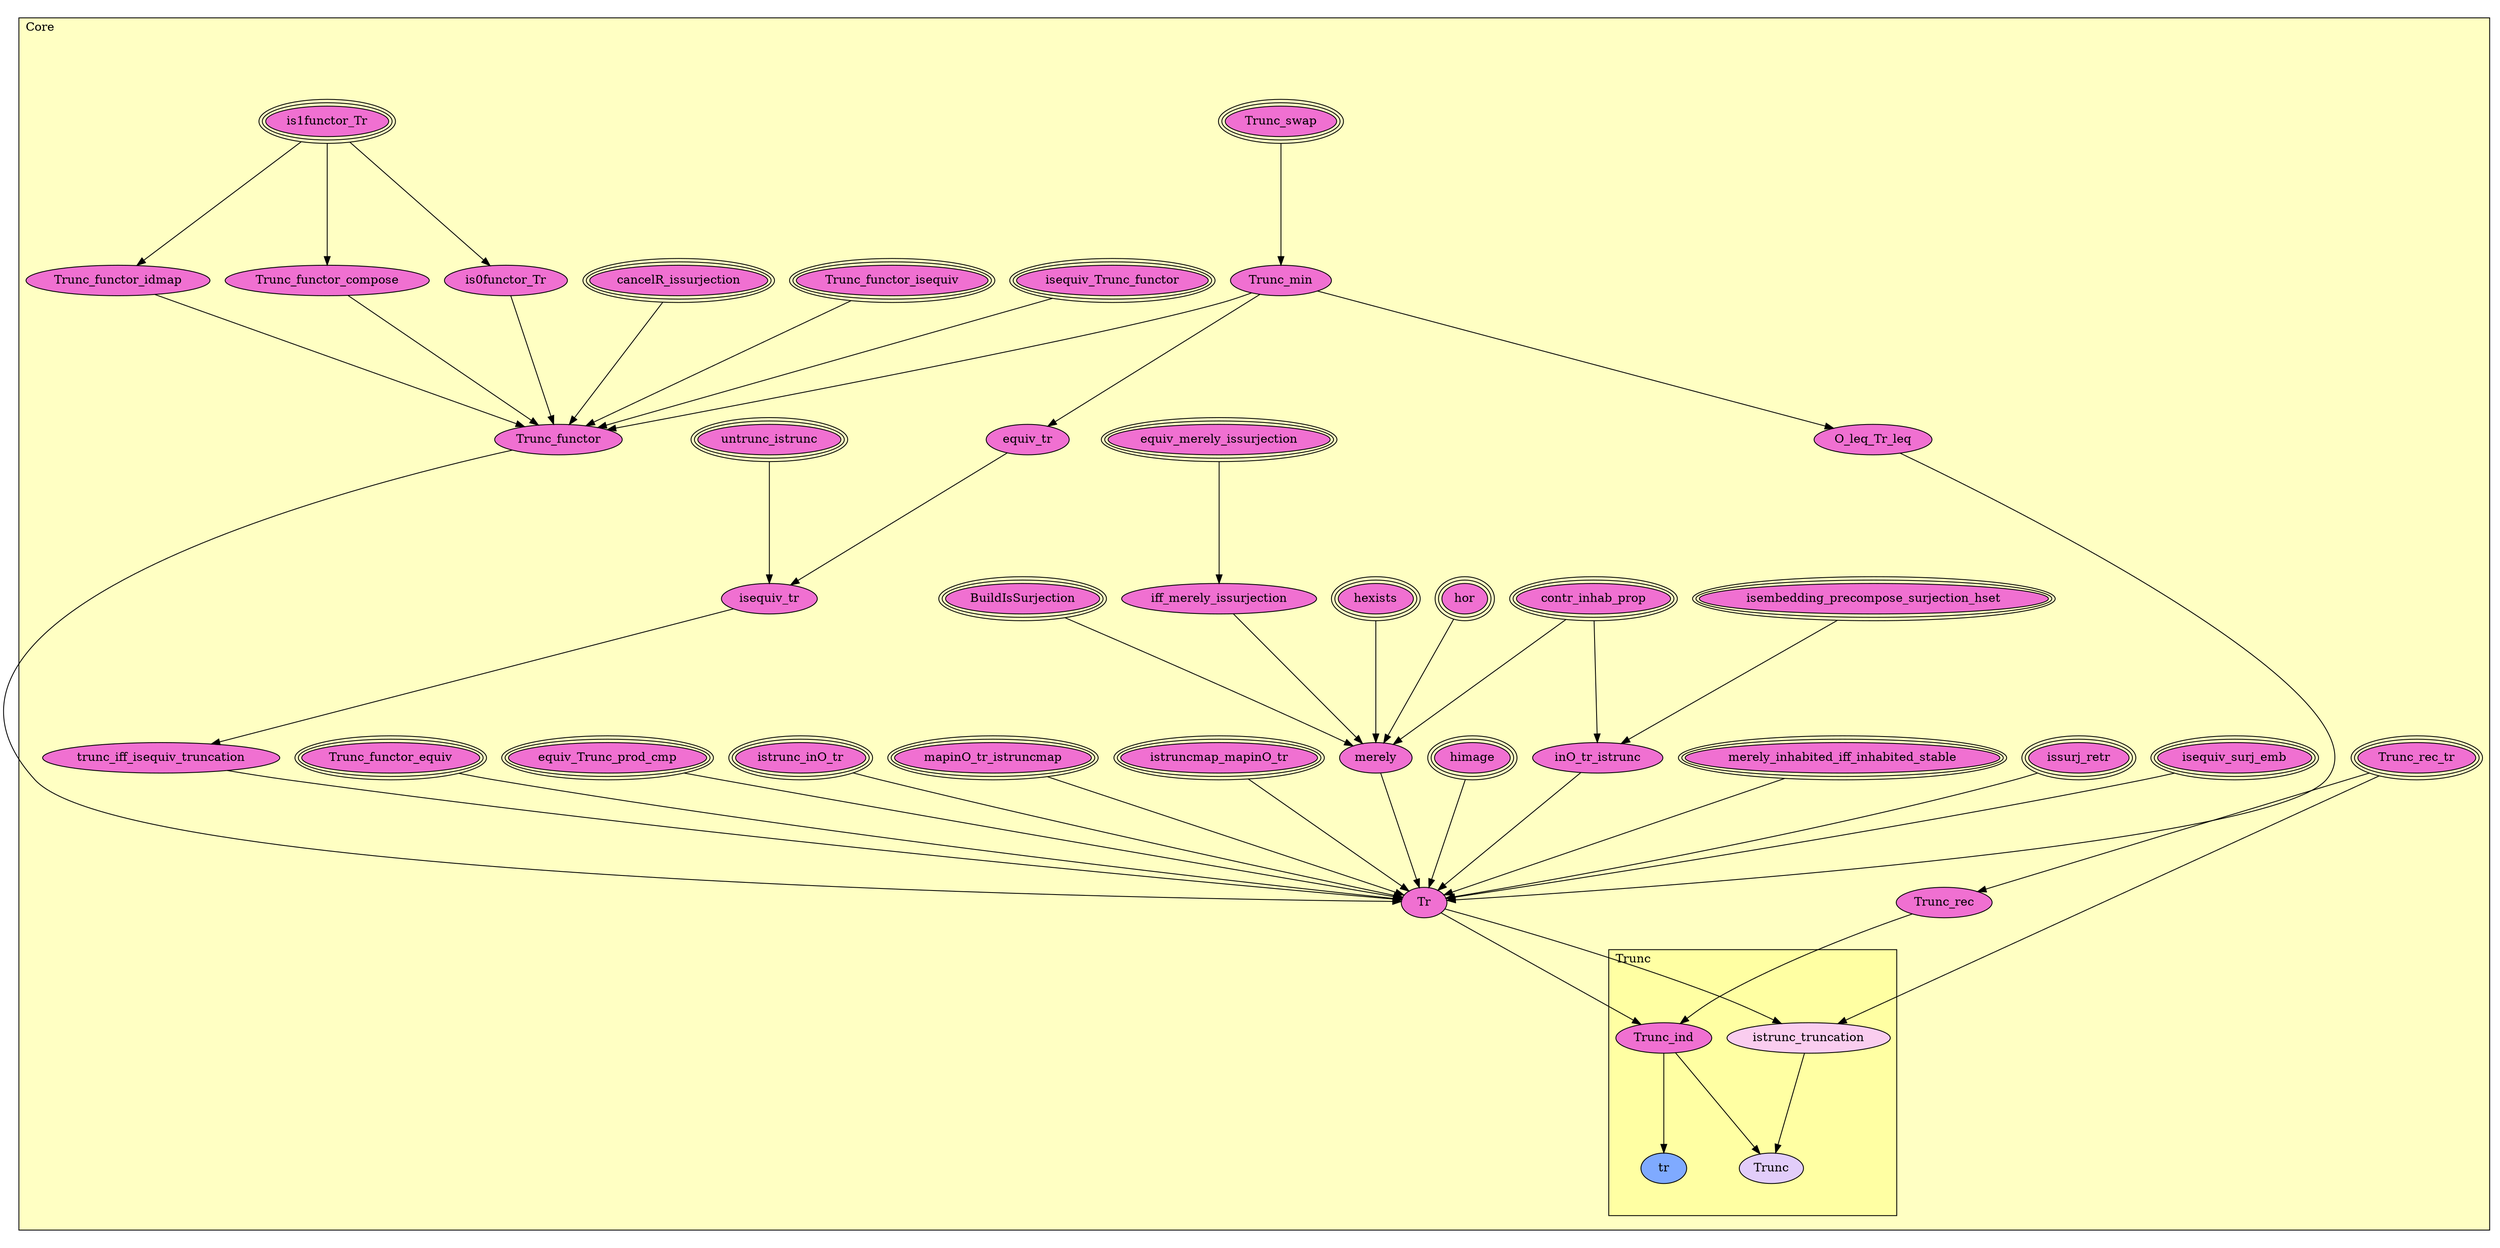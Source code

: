 digraph HoTT_Truncations_Core {
  graph [ratio=0.5]
  node [style=filled]
Core_Trunc_Trunc_ind [label="Trunc_ind", URL=<Core.html#Trunc.Trunc_ind>, fillcolor="#F070D1"] ;
Core_Trunc_istrunc_truncation [label="istrunc_truncation", URL=<Core.html#Trunc.istrunc_truncation>, fillcolor="#FACDEF"] ;
Core_Trunc_tr [label="tr", URL=<Core.html#Trunc.tr>, fillcolor="#7FAAFF"] ;
Core_Trunc_Trunc [label="Trunc", URL=<Core.html#Trunc.Trunc>, fillcolor="#E2CDFA"] ;
Core_Trunc_swap [label="Trunc_swap", URL=<Core.html#Trunc_swap>, peripheries=3, fillcolor="#F070D1"] ;
Core_Trunc_min [label="Trunc_min", URL=<Core.html#Trunc_min>, fillcolor="#F070D1"] ;
Core_O_leq_Tr_leq [label="O_leq_Tr_leq", URL=<Core.html#O_leq_Tr_leq>, fillcolor="#F070D1"] ;
Core_isembedding_precompose_surjection_hset [label="isembedding_precompose_surjection_hset", URL=<Core.html#isembedding_precompose_surjection_hset>, peripheries=3, fillcolor="#F070D1"] ;
Core_isequiv_surj_emb [label="isequiv_surj_emb", URL=<Core.html#isequiv_surj_emb>, peripheries=3, fillcolor="#F070D1"] ;
Core_issurj_retr [label="issurj_retr", URL=<Core.html#issurj_retr>, peripheries=3, fillcolor="#F070D1"] ;
Core_cancelR_issurjection [label="cancelR_issurjection", URL=<Core.html#cancelR_issurjection>, peripheries=3, fillcolor="#F070D1"] ;
Core_equiv_merely_issurjection [label="equiv_merely_issurjection", URL=<Core.html#equiv_merely_issurjection>, peripheries=3, fillcolor="#F070D1"] ;
Core_iff_merely_issurjection [label="iff_merely_issurjection", URL=<Core.html#iff_merely_issurjection>, fillcolor="#F070D1"] ;
Core_BuildIsSurjection [label="BuildIsSurjection", URL=<Core.html#BuildIsSurjection>, peripheries=3, fillcolor="#F070D1"] ;
Core_merely_inhabited_iff_inhabited_stable [label="merely_inhabited_iff_inhabited_stable", URL=<Core.html#merely_inhabited_iff_inhabited_stable>, peripheries=3, fillcolor="#F070D1"] ;
Core_contr_inhab_prop [label="contr_inhab_prop", URL=<Core.html#contr_inhab_prop>, peripheries=3, fillcolor="#F070D1"] ;
Core_himage [label="himage", URL=<Core.html#himage>, peripheries=3, fillcolor="#F070D1"] ;
Core_hor [label="hor", URL=<Core.html#hor>, peripheries=3, fillcolor="#F070D1"] ;
Core_hexists [label="hexists", URL=<Core.html#hexists>, peripheries=3, fillcolor="#F070D1"] ;
Core_merely [label="merely", URL=<Core.html#merely>, fillcolor="#F070D1"] ;
Core_istruncmap_mapinO_tr [label="istruncmap_mapinO_tr", URL=<Core.html#istruncmap_mapinO_tr>, peripheries=3, fillcolor="#F070D1"] ;
Core_mapinO_tr_istruncmap [label="mapinO_tr_istruncmap", URL=<Core.html#mapinO_tr_istruncmap>, peripheries=3, fillcolor="#F070D1"] ;
Core_istrunc_inO_tr [label="istrunc_inO_tr", URL=<Core.html#istrunc_inO_tr>, peripheries=3, fillcolor="#F070D1"] ;
Core_inO_tr_istrunc [label="inO_tr_istrunc", URL=<Core.html#inO_tr_istrunc>, fillcolor="#F070D1"] ;
Core_is1functor_Tr [label="is1functor_Tr", URL=<Core.html#is1functor_Tr>, peripheries=3, fillcolor="#F070D1"] ;
Core_equiv_Trunc_prod_cmp [label="equiv_Trunc_prod_cmp", URL=<Core.html#equiv_Trunc_prod_cmp>, peripheries=3, fillcolor="#F070D1"] ;
Core_isequiv_Trunc_functor [label="isequiv_Trunc_functor", URL=<Core.html#isequiv_Trunc_functor>, peripheries=3, fillcolor="#F070D1"] ;
Core_Trunc_functor_idmap [label="Trunc_functor_idmap", URL=<Core.html#Trunc_functor_idmap>, fillcolor="#F070D1"] ;
Core_Trunc_functor_compose [label="Trunc_functor_compose", URL=<Core.html#Trunc_functor_compose>, fillcolor="#F070D1"] ;
Core_Trunc_functor_equiv [label="Trunc_functor_equiv", URL=<Core.html#Trunc_functor_equiv>, peripheries=3, fillcolor="#F070D1"] ;
Core_Trunc_functor_isequiv [label="Trunc_functor_isequiv", URL=<Core.html#Trunc_functor_isequiv>, peripheries=3, fillcolor="#F070D1"] ;
Core_is0functor_Tr [label="is0functor_Tr", URL=<Core.html#is0functor_Tr>, fillcolor="#F070D1"] ;
Core_Trunc_functor [label="Trunc_functor", URL=<Core.html#Trunc_functor>, fillcolor="#F070D1"] ;
Core_untrunc_istrunc [label="untrunc_istrunc", URL=<Core.html#untrunc_istrunc>, peripheries=3, fillcolor="#F070D1"] ;
Core_equiv_tr [label="equiv_tr", URL=<Core.html#equiv_tr>, fillcolor="#F070D1"] ;
Core_isequiv_tr [label="isequiv_tr", URL=<Core.html#isequiv_tr>, fillcolor="#F070D1"] ;
Core_trunc_iff_isequiv_truncation [label="trunc_iff_isequiv_truncation", URL=<Core.html#trunc_iff_isequiv_truncation>, fillcolor="#F070D1"] ;
Core_Tr [label="Tr", URL=<Core.html#Tr>, fillcolor="#F070D1"] ;
Core_Trunc_rec_tr [label="Trunc_rec_tr", URL=<Core.html#Trunc_rec_tr>, peripheries=3, fillcolor="#F070D1"] ;
Core_Trunc_rec [label="Trunc_rec", URL=<Core.html#Trunc_rec>, fillcolor="#F070D1"] ;
  Core_Trunc_Trunc_ind -> Core_Trunc_tr [] ;
  Core_Trunc_Trunc_ind -> Core_Trunc_Trunc [] ;
  Core_Trunc_istrunc_truncation -> Core_Trunc_Trunc [] ;
  Core_Trunc_swap -> Core_Trunc_min [] ;
  Core_Trunc_min -> Core_O_leq_Tr_leq [] ;
  Core_Trunc_min -> Core_Trunc_functor [] ;
  Core_Trunc_min -> Core_equiv_tr [] ;
  Core_O_leq_Tr_leq -> Core_Tr [] ;
  Core_isembedding_precompose_surjection_hset -> Core_inO_tr_istrunc [] ;
  Core_isequiv_surj_emb -> Core_Tr [] ;
  Core_issurj_retr -> Core_Tr [] ;
  Core_cancelR_issurjection -> Core_Trunc_functor [] ;
  Core_equiv_merely_issurjection -> Core_iff_merely_issurjection [] ;
  Core_iff_merely_issurjection -> Core_merely [] ;
  Core_BuildIsSurjection -> Core_merely [] ;
  Core_merely_inhabited_iff_inhabited_stable -> Core_Tr [] ;
  Core_contr_inhab_prop -> Core_merely [] ;
  Core_contr_inhab_prop -> Core_inO_tr_istrunc [] ;
  Core_himage -> Core_Tr [] ;
  Core_hor -> Core_merely [] ;
  Core_hexists -> Core_merely [] ;
  Core_merely -> Core_Tr [] ;
  Core_istruncmap_mapinO_tr -> Core_Tr [] ;
  Core_mapinO_tr_istruncmap -> Core_Tr [] ;
  Core_istrunc_inO_tr -> Core_Tr [] ;
  Core_inO_tr_istrunc -> Core_Tr [] ;
  Core_is1functor_Tr -> Core_Trunc_functor_idmap [] ;
  Core_is1functor_Tr -> Core_Trunc_functor_compose [] ;
  Core_is1functor_Tr -> Core_is0functor_Tr [] ;
  Core_equiv_Trunc_prod_cmp -> Core_Tr [] ;
  Core_isequiv_Trunc_functor -> Core_Trunc_functor [] ;
  Core_Trunc_functor_idmap -> Core_Trunc_functor [] ;
  Core_Trunc_functor_compose -> Core_Trunc_functor [] ;
  Core_Trunc_functor_equiv -> Core_Tr [] ;
  Core_Trunc_functor_isequiv -> Core_Trunc_functor [] ;
  Core_is0functor_Tr -> Core_Trunc_functor [] ;
  Core_Trunc_functor -> Core_Tr [] ;
  Core_untrunc_istrunc -> Core_isequiv_tr [] ;
  Core_equiv_tr -> Core_isequiv_tr [] ;
  Core_isequiv_tr -> Core_trunc_iff_isequiv_truncation [] ;
  Core_trunc_iff_isequiv_truncation -> Core_Tr [] ;
  Core_Tr -> Core_Trunc_Trunc_ind [] ;
  Core_Tr -> Core_Trunc_istrunc_truncation [] ;
  Core_Trunc_rec_tr -> Core_Trunc_istrunc_truncation [] ;
  Core_Trunc_rec_tr -> Core_Trunc_rec [] ;
  Core_Trunc_rec -> Core_Trunc_Trunc_ind [] ;
subgraph cluster_Core { label="Core"; fillcolor="#FFFFC3"; labeljust=l; style=filled 
subgraph cluster_Core_Trunc { label="Trunc"; fillcolor="#FFFFA3"; labeljust=l; style=filled 
Core_Trunc_Trunc; Core_Trunc_tr; Core_Trunc_istrunc_truncation; Core_Trunc_Trunc_ind; };
Core_Trunc_rec; Core_Trunc_rec_tr; Core_Tr; Core_trunc_iff_isequiv_truncation; Core_isequiv_tr; Core_equiv_tr; Core_untrunc_istrunc; Core_Trunc_functor; Core_is0functor_Tr; Core_Trunc_functor_isequiv; Core_Trunc_functor_equiv; Core_Trunc_functor_compose; Core_Trunc_functor_idmap; Core_isequiv_Trunc_functor; Core_equiv_Trunc_prod_cmp; Core_is1functor_Tr; Core_inO_tr_istrunc; Core_istrunc_inO_tr; Core_mapinO_tr_istruncmap; Core_istruncmap_mapinO_tr; Core_merely; Core_hexists; Core_hor; Core_himage; Core_contr_inhab_prop; Core_merely_inhabited_iff_inhabited_stable; Core_BuildIsSurjection; Core_iff_merely_issurjection; Core_equiv_merely_issurjection; Core_cancelR_issurjection; Core_issurj_retr; Core_isequiv_surj_emb; Core_isembedding_precompose_surjection_hset; Core_O_leq_Tr_leq; Core_Trunc_min; Core_Trunc_swap; };
} /* END */
